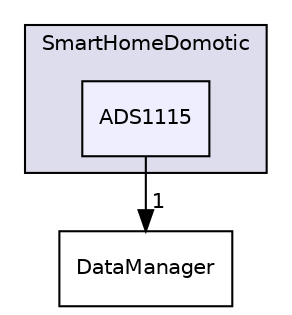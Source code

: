 digraph "SmartHomeDomotic/ADS1115" {
  compound=true
  node [ fontsize="10", fontname="Helvetica"];
  edge [ labelfontsize="10", labelfontname="Helvetica"];
  subgraph clusterdir_e4e24e40906c3f4b094b97bc540b6ce5 {
    graph [ bgcolor="#ddddee", pencolor="black", label="SmartHomeDomotic" fontname="Helvetica", fontsize="10", URL="dir_e4e24e40906c3f4b094b97bc540b6ce5.html"]
  dir_75a63784bf033a05d16a69af68abcfae [shape=box, label="ADS1115", style="filled", fillcolor="#eeeeff", pencolor="black", URL="dir_75a63784bf033a05d16a69af68abcfae.html"];
  }
  dir_ca2e47619ba1223c25fbd371124c3290 [shape=box label="DataManager" URL="dir_ca2e47619ba1223c25fbd371124c3290.html"];
  dir_75a63784bf033a05d16a69af68abcfae->dir_ca2e47619ba1223c25fbd371124c3290 [headlabel="1", labeldistance=1.5 headhref="dir_000001_000003.html"];
}
